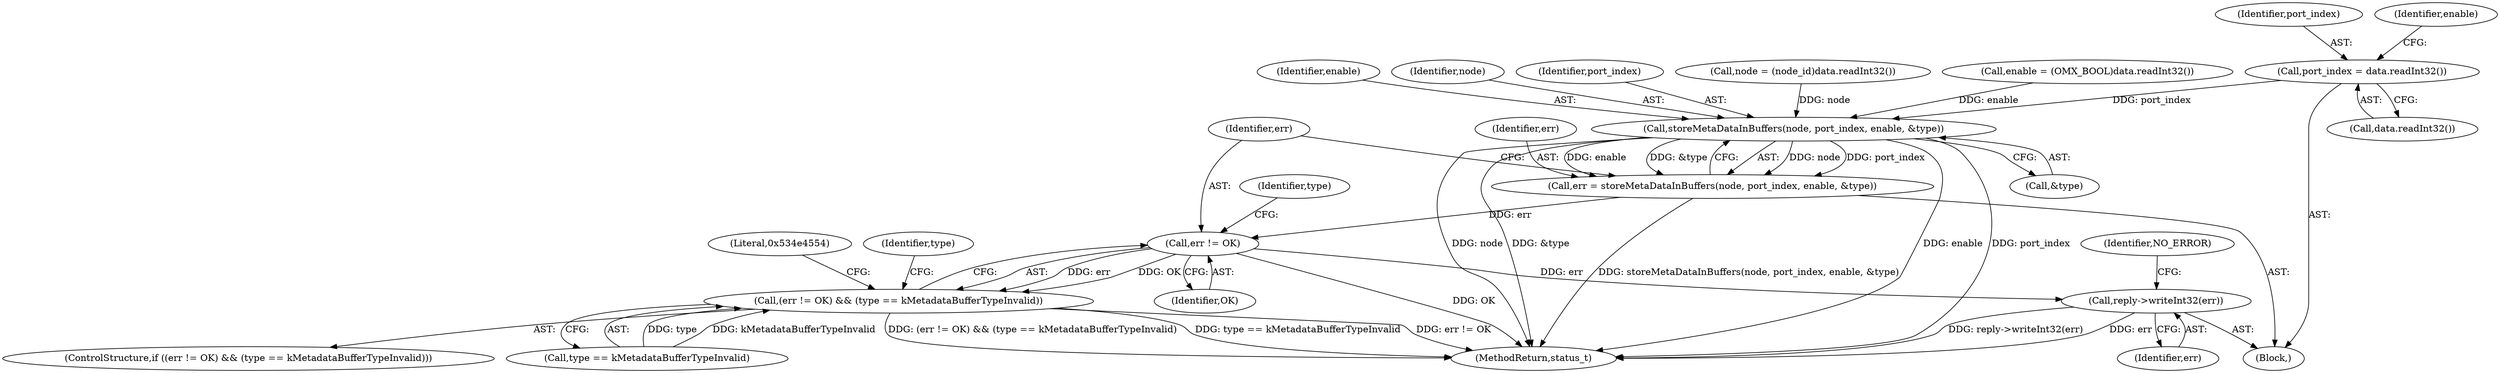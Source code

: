 digraph "0_Android_8d87321b704cb3f88e8cae668937d001fd63d5e3@API" {
"1000802" [label="(Call,port_index = data.readInt32())"];
"1000818" [label="(Call,storeMetaDataInBuffers(node, port_index, enable, &type))"];
"1000816" [label="(Call,err = storeMetaDataInBuffers(node, port_index, enable, &type))"];
"1000826" [label="(Call,err != OK)"];
"1000825" [label="(Call,(err != OK) && (type == kMetadataBufferTypeInvalid))"];
"1000838" [label="(Call,reply->writeInt32(err))"];
"1000820" [label="(Identifier,port_index)"];
"1001207" [label="(MethodReturn,status_t)"];
"1000824" [label="(ControlStructure,if ((err != OK) && (type == kMetadataBufferTypeInvalid)))"];
"1000802" [label="(Call,port_index = data.readInt32())"];
"1000803" [label="(Identifier,port_index)"];
"1000790" [label="(Block,)"];
"1000817" [label="(Identifier,err)"];
"1000816" [label="(Call,err = storeMetaDataInBuffers(node, port_index, enable, &type))"];
"1000839" [label="(Identifier,err)"];
"1000822" [label="(Call,&type)"];
"1000796" [label="(Call,node = (node_id)data.readInt32())"];
"1000828" [label="(Identifier,OK)"];
"1000827" [label="(Identifier,err)"];
"1000837" [label="(Identifier,type)"];
"1000804" [label="(Call,data.readInt32())"];
"1000826" [label="(Call,err != OK)"];
"1000829" [label="(Call,type == kMetadataBufferTypeInvalid)"];
"1000838" [label="(Call,reply->writeInt32(err))"];
"1000841" [label="(Identifier,NO_ERROR)"];
"1000818" [label="(Call,storeMetaDataInBuffers(node, port_index, enable, &type))"];
"1000830" [label="(Identifier,type)"];
"1000825" [label="(Call,(err != OK) && (type == kMetadataBufferTypeInvalid))"];
"1000806" [label="(Call,enable = (OMX_BOOL)data.readInt32())"];
"1000821" [label="(Identifier,enable)"];
"1000819" [label="(Identifier,node)"];
"1000834" [label="(Literal,0x534e4554)"];
"1000807" [label="(Identifier,enable)"];
"1000802" -> "1000790"  [label="AST: "];
"1000802" -> "1000804"  [label="CFG: "];
"1000803" -> "1000802"  [label="AST: "];
"1000804" -> "1000802"  [label="AST: "];
"1000807" -> "1000802"  [label="CFG: "];
"1000802" -> "1000818"  [label="DDG: port_index"];
"1000818" -> "1000816"  [label="AST: "];
"1000818" -> "1000822"  [label="CFG: "];
"1000819" -> "1000818"  [label="AST: "];
"1000820" -> "1000818"  [label="AST: "];
"1000821" -> "1000818"  [label="AST: "];
"1000822" -> "1000818"  [label="AST: "];
"1000816" -> "1000818"  [label="CFG: "];
"1000818" -> "1001207"  [label="DDG: port_index"];
"1000818" -> "1001207"  [label="DDG: node"];
"1000818" -> "1001207"  [label="DDG: &type"];
"1000818" -> "1001207"  [label="DDG: enable"];
"1000818" -> "1000816"  [label="DDG: node"];
"1000818" -> "1000816"  [label="DDG: port_index"];
"1000818" -> "1000816"  [label="DDG: enable"];
"1000818" -> "1000816"  [label="DDG: &type"];
"1000796" -> "1000818"  [label="DDG: node"];
"1000806" -> "1000818"  [label="DDG: enable"];
"1000816" -> "1000790"  [label="AST: "];
"1000817" -> "1000816"  [label="AST: "];
"1000827" -> "1000816"  [label="CFG: "];
"1000816" -> "1001207"  [label="DDG: storeMetaDataInBuffers(node, port_index, enable, &type)"];
"1000816" -> "1000826"  [label="DDG: err"];
"1000826" -> "1000825"  [label="AST: "];
"1000826" -> "1000828"  [label="CFG: "];
"1000827" -> "1000826"  [label="AST: "];
"1000828" -> "1000826"  [label="AST: "];
"1000830" -> "1000826"  [label="CFG: "];
"1000825" -> "1000826"  [label="CFG: "];
"1000826" -> "1001207"  [label="DDG: OK"];
"1000826" -> "1000825"  [label="DDG: err"];
"1000826" -> "1000825"  [label="DDG: OK"];
"1000826" -> "1000838"  [label="DDG: err"];
"1000825" -> "1000824"  [label="AST: "];
"1000825" -> "1000829"  [label="CFG: "];
"1000829" -> "1000825"  [label="AST: "];
"1000834" -> "1000825"  [label="CFG: "];
"1000837" -> "1000825"  [label="CFG: "];
"1000825" -> "1001207"  [label="DDG: type == kMetadataBufferTypeInvalid"];
"1000825" -> "1001207"  [label="DDG: err != OK"];
"1000825" -> "1001207"  [label="DDG: (err != OK) && (type == kMetadataBufferTypeInvalid)"];
"1000829" -> "1000825"  [label="DDG: type"];
"1000829" -> "1000825"  [label="DDG: kMetadataBufferTypeInvalid"];
"1000838" -> "1000790"  [label="AST: "];
"1000838" -> "1000839"  [label="CFG: "];
"1000839" -> "1000838"  [label="AST: "];
"1000841" -> "1000838"  [label="CFG: "];
"1000838" -> "1001207"  [label="DDG: reply->writeInt32(err)"];
"1000838" -> "1001207"  [label="DDG: err"];
}
